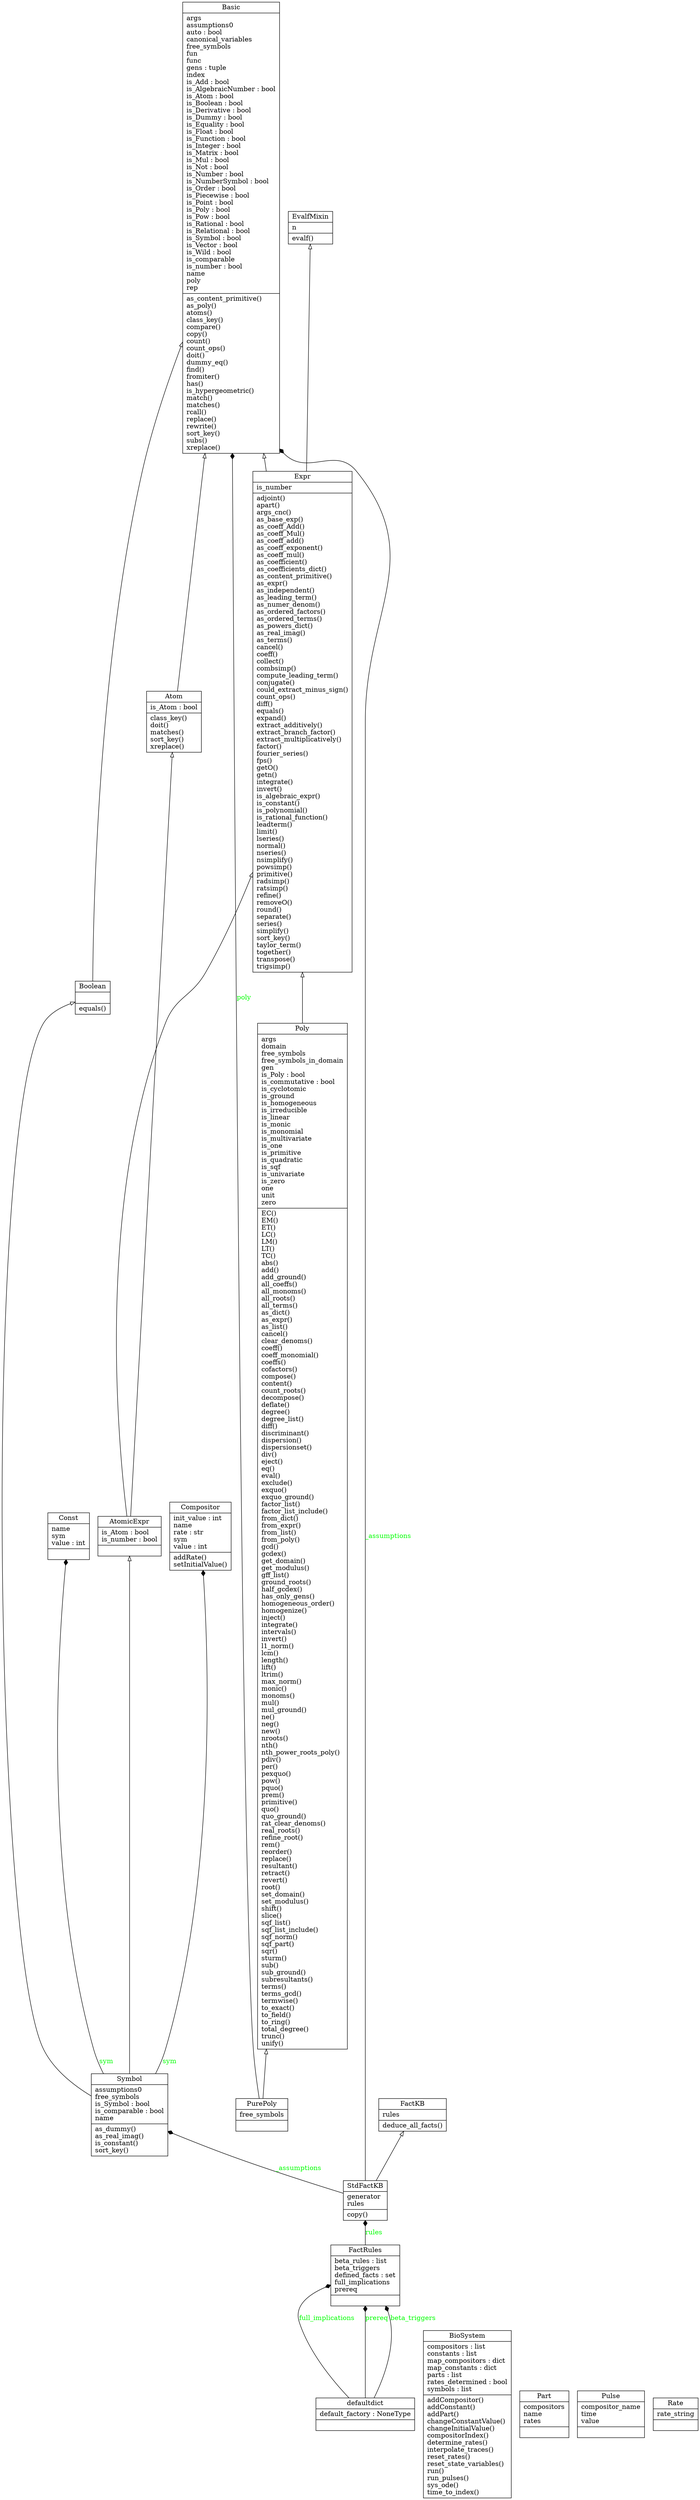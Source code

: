 digraph "classes_BiosystemPy" {
charset="utf-8"
rankdir=BT
"0" [label="{Atom|is_Atom : bool\l|class_key()\ldoit()\lmatches()\lsort_key()\lxreplace()\l}", shape="record"];
"1" [label="{AtomicExpr|is_Atom : bool\lis_number : bool\l|}", shape="record"];
"2" [label="{Basic|args\lassumptions0\lauto : bool\lcanonical_variables\lfree_symbols\lfun\lfunc\lgens : tuple\lindex\lis_Add : bool\lis_AlgebraicNumber : bool\lis_Atom : bool\lis_Boolean : bool\lis_Derivative : bool\lis_Dummy : bool\lis_Equality : bool\lis_Float : bool\lis_Function : bool\lis_Integer : bool\lis_Matrix : bool\lis_Mul : bool\lis_Not : bool\lis_Number : bool\lis_NumberSymbol : bool\lis_Order : bool\lis_Piecewise : bool\lis_Point : bool\lis_Poly : bool\lis_Pow : bool\lis_Rational : bool\lis_Relational : bool\lis_Symbol : bool\lis_Vector : bool\lis_Wild : bool\lis_comparable\lis_number : bool\lname\lpoly\lrep\l|as_content_primitive()\las_poly()\latoms()\lclass_key()\lcompare()\lcopy()\lcount()\lcount_ops()\ldoit()\ldummy_eq()\lfind()\lfromiter()\lhas()\lis_hypergeometric()\lmatch()\lmatches()\lrcall()\lreplace()\lrewrite()\lsort_key()\lsubs()\lxreplace()\l}", shape="record"];
"3" [label="{BioSystem|compositors : list\lconstants : list\lmap_compositors : dict\lmap_constants : dict\lparts : list\lrates_determined : bool\lsymbols : list\l|addCompositor()\laddConstant()\laddPart()\lchangeConstantValue()\lchangeInitialValue()\lcompositorIndex()\ldetermine_rates()\linterpolate_traces()\lreset_rates()\lreset_state_variables()\lrun()\lrun_pulses()\lsys_ode()\ltime_to_index()\l}", shape="record"];
"4" [label="{Boolean|\l|equals()\l}", shape="record"];
"5" [label="{Compositor|init_value : int\lname\lrate : str\lsym\lvalue : int\l|addRate()\lsetInitialValue()\l}", shape="record"];
"6" [label="{Const|name\lsym\lvalue : int\l|}", shape="record"];
"7" [label="{EvalfMixin|n\l|evalf()\l}", shape="record"];
"8" [label="{Expr|is_number\l|adjoint()\lapart()\largs_cnc()\las_base_exp()\las_coeff_Add()\las_coeff_Mul()\las_coeff_add()\las_coeff_exponent()\las_coeff_mul()\las_coefficient()\las_coefficients_dict()\las_content_primitive()\las_expr()\las_independent()\las_leading_term()\las_numer_denom()\las_ordered_factors()\las_ordered_terms()\las_powers_dict()\las_real_imag()\las_terms()\lcancel()\lcoeff()\lcollect()\lcombsimp()\lcompute_leading_term()\lconjugate()\lcould_extract_minus_sign()\lcount_ops()\ldiff()\lequals()\lexpand()\lextract_additively()\lextract_branch_factor()\lextract_multiplicatively()\lfactor()\lfourier_series()\lfps()\lgetO()\lgetn()\lintegrate()\linvert()\lis_algebraic_expr()\lis_constant()\lis_polynomial()\lis_rational_function()\lleadterm()\llimit()\llseries()\lnormal()\lnseries()\lnsimplify()\lpowsimp()\lprimitive()\lradsimp()\lratsimp()\lrefine()\lremoveO()\lround()\lseparate()\lseries()\lsimplify()\lsort_key()\ltaylor_term()\ltogether()\ltranspose()\ltrigsimp()\l}", shape="record"];
"9" [label="{FactKB|rules\l|deduce_all_facts()\l}", shape="record"];
"10" [label="{FactRules|beta_rules : list\lbeta_triggers\ldefined_facts : set\lfull_implications\lprereq\l|}", shape="record"];
"11" [label="{Part|compositors\lname\lrates\l|}", shape="record"];
"12" [label="{Poly|args\ldomain\lfree_symbols\lfree_symbols_in_domain\lgen\lis_Poly : bool\lis_commutative : bool\lis_cyclotomic\lis_ground\lis_homogeneous\lis_irreducible\lis_linear\lis_monic\lis_monomial\lis_multivariate\lis_one\lis_primitive\lis_quadratic\lis_sqf\lis_univariate\lis_zero\lone\lunit\lzero\l|EC()\lEM()\lET()\lLC()\lLM()\lLT()\lTC()\labs()\ladd()\ladd_ground()\lall_coeffs()\lall_monoms()\lall_roots()\lall_terms()\las_dict()\las_expr()\las_list()\lcancel()\lclear_denoms()\lcoeff()\lcoeff_monomial()\lcoeffs()\lcofactors()\lcompose()\lcontent()\lcount_roots()\ldecompose()\ldeflate()\ldegree()\ldegree_list()\ldiff()\ldiscriminant()\ldispersion()\ldispersionset()\ldiv()\leject()\leq()\leval()\lexclude()\lexquo()\lexquo_ground()\lfactor_list()\lfactor_list_include()\lfrom_dict()\lfrom_expr()\lfrom_list()\lfrom_poly()\lgcd()\lgcdex()\lget_domain()\lget_modulus()\lgff_list()\lground_roots()\lhalf_gcdex()\lhas_only_gens()\lhomogeneous_order()\lhomogenize()\linject()\lintegrate()\lintervals()\linvert()\ll1_norm()\llcm()\llength()\llift()\lltrim()\lmax_norm()\lmonic()\lmonoms()\lmul()\lmul_ground()\lne()\lneg()\lnew()\lnroots()\lnth()\lnth_power_roots_poly()\lpdiv()\lper()\lpexquo()\lpow()\lpquo()\lprem()\lprimitive()\lquo()\lquo_ground()\lrat_clear_denoms()\lreal_roots()\lrefine_root()\lrem()\lreorder()\lreplace()\lresultant()\lretract()\lrevert()\lroot()\lset_domain()\lset_modulus()\lshift()\lslice()\lsqf_list()\lsqf_list_include()\lsqf_norm()\lsqf_part()\lsqr()\lsturm()\lsub()\lsub_ground()\lsubresultants()\lterms()\lterms_gcd()\ltermwise()\lto_exact()\lto_field()\lto_ring()\ltotal_degree()\ltrunc()\lunify()\l}", shape="record"];
"13" [label="{Pulse|compositor_name\ltime\lvalue\l|}", shape="record"];
"14" [label="{PurePoly|free_symbols\l|}", shape="record"];
"15" [label="{Rate|rate_string\l|}", shape="record"];
"16" [label="{StdFactKB|generator\lrules\l|copy()\l}", shape="record"];
"17" [label="{Symbol|assumptions0\lfree_symbols\lis_Symbol : bool\lis_comparable : bool\lname\l|as_dummy()\las_real_imag()\lis_constant()\lsort_key()\l}", shape="record"];
"18" [label="{defaultdict|default_factory : NoneType\l|}", shape="record"];
"0" -> "2" [arrowhead="empty", arrowtail="none"];
"1" -> "0" [arrowhead="empty", arrowtail="none"];
"1" -> "8" [arrowhead="empty", arrowtail="none"];
"4" -> "2" [arrowhead="empty", arrowtail="none"];
"8" -> "2" [arrowhead="empty", arrowtail="none"];
"8" -> "7" [arrowhead="empty", arrowtail="none"];
"12" -> "8" [arrowhead="empty", arrowtail="none"];
"14" -> "12" [arrowhead="empty", arrowtail="none"];
"16" -> "9" [arrowhead="empty", arrowtail="none"];
"17" -> "1" [arrowhead="empty", arrowtail="none"];
"17" -> "4" [arrowhead="empty", arrowtail="none"];
"10" -> "16" [arrowhead="diamond", arrowtail="none", fontcolor="green", label="rules", style="solid"];
"14" -> "2" [arrowhead="diamond", arrowtail="none", fontcolor="green", label="poly", style="solid"];
"16" -> "2" [arrowhead="diamond", arrowtail="none", fontcolor="green", label="_assumptions", style="solid"];
"16" -> "17" [arrowhead="diamond", arrowtail="none", fontcolor="green", label="_assumptions", style="solid"];
"17" -> "5" [arrowhead="diamond", arrowtail="none", fontcolor="green", label="sym", style="solid"];
"17" -> "6" [arrowhead="diamond", arrowtail="none", fontcolor="green", label="sym", style="solid"];
"18" -> "10" [arrowhead="diamond", arrowtail="none", fontcolor="green", label="full_implications", style="solid"];
"18" -> "10" [arrowhead="diamond", arrowtail="none", fontcolor="green", label="prereq", style="solid"];
"18" -> "10" [arrowhead="diamond", arrowtail="none", fontcolor="green", label="beta_triggers", style="solid"];
}
